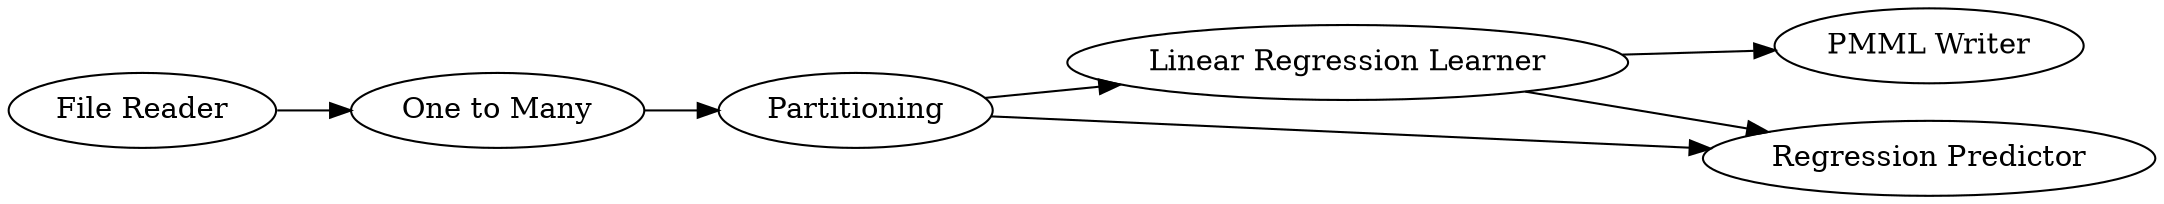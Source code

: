 digraph {
	"2663788189349748943_2" [label=Partitioning]
	"2663788189349748943_3" [label="Linear Regression Learner"]
	"2663788189349748943_6" [label="PMML Writer"]
	"2663788189349748943_5" [label="Regression Predictor"]
	"2663788189349748943_1" [label="File Reader"]
	"2663788189349748943_4" [label="One to Many"]
	"2663788189349748943_3" -> "2663788189349748943_6"
	"2663788189349748943_2" -> "2663788189349748943_5"
	"2663788189349748943_4" -> "2663788189349748943_2"
	"2663788189349748943_1" -> "2663788189349748943_4"
	"2663788189349748943_3" -> "2663788189349748943_5"
	"2663788189349748943_2" -> "2663788189349748943_3"
	rankdir=LR
}
